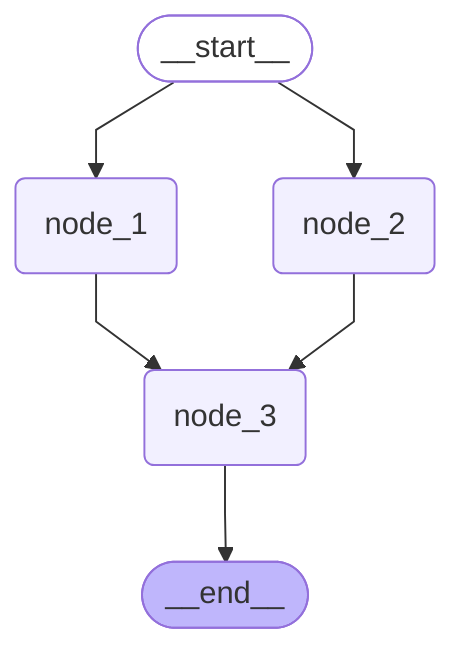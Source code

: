 %%{init: {'flowchart': {'curve': 'linear'}}}%%
graph TD;
	__start__([<p>__start__</p>]):::first
	node_1(node_1)
	node_2(node_2)
	node_3(node_3)
	__end__([<p>__end__</p>]):::last
	__start__ --> node_1;
	__start__ --> node_2;
	node_1 --> node_3;
	node_2 --> node_3;
	node_3 --> __end__;
	classDef default fill:#f2f0ff,line-height:1.2
	classDef first fill-opacity:0
	classDef last fill:#bfb6fc